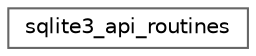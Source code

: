 digraph "Gráfico de Hierarquia de Classes"
{
 // LATEX_PDF_SIZE
  bgcolor="transparent";
  edge [fontname=Helvetica,fontsize=10,labelfontname=Helvetica,labelfontsize=10];
  node [fontname=Helvetica,fontsize=10,shape=box,height=0.2,width=0.4];
  rankdir="LR";
  Node0 [id="Node000000",label="sqlite3_api_routines",height=0.2,width=0.4,color="grey40", fillcolor="white", style="filled",URL="$structsqlite3__api__routines.html",tooltip=" "];
}
